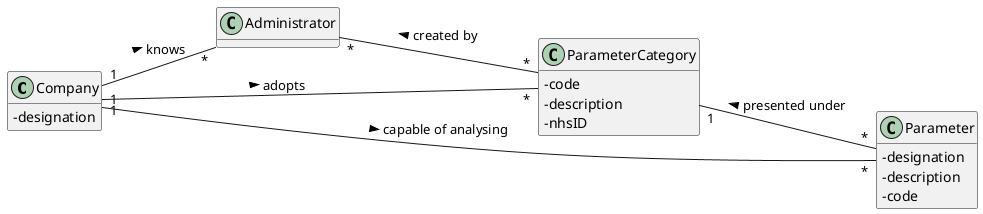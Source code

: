 @startuml
'https://plantuml.com/class-diagram
hide methods
left to right direction
class Company
class Administrator
class ParameterCategory
class Parameter


Company "1" -- "*" Parameter : > capable of analysing
Company "1" -- "*" ParameterCategory : > adopts
Company "1" -- "*" Administrator : > knows
ParameterCategory "1" -- "*" Parameter : < presented under
Administrator "*" -- "*" ParameterCategory : < created by

skinparam classAttributeIconSize 0
class Company{
-designation
}



class ParameterCategory{
-code
-description
-nhsID
}

class Parameter{
-designation
-description
-code
}

class Administrator{
}


@enduml